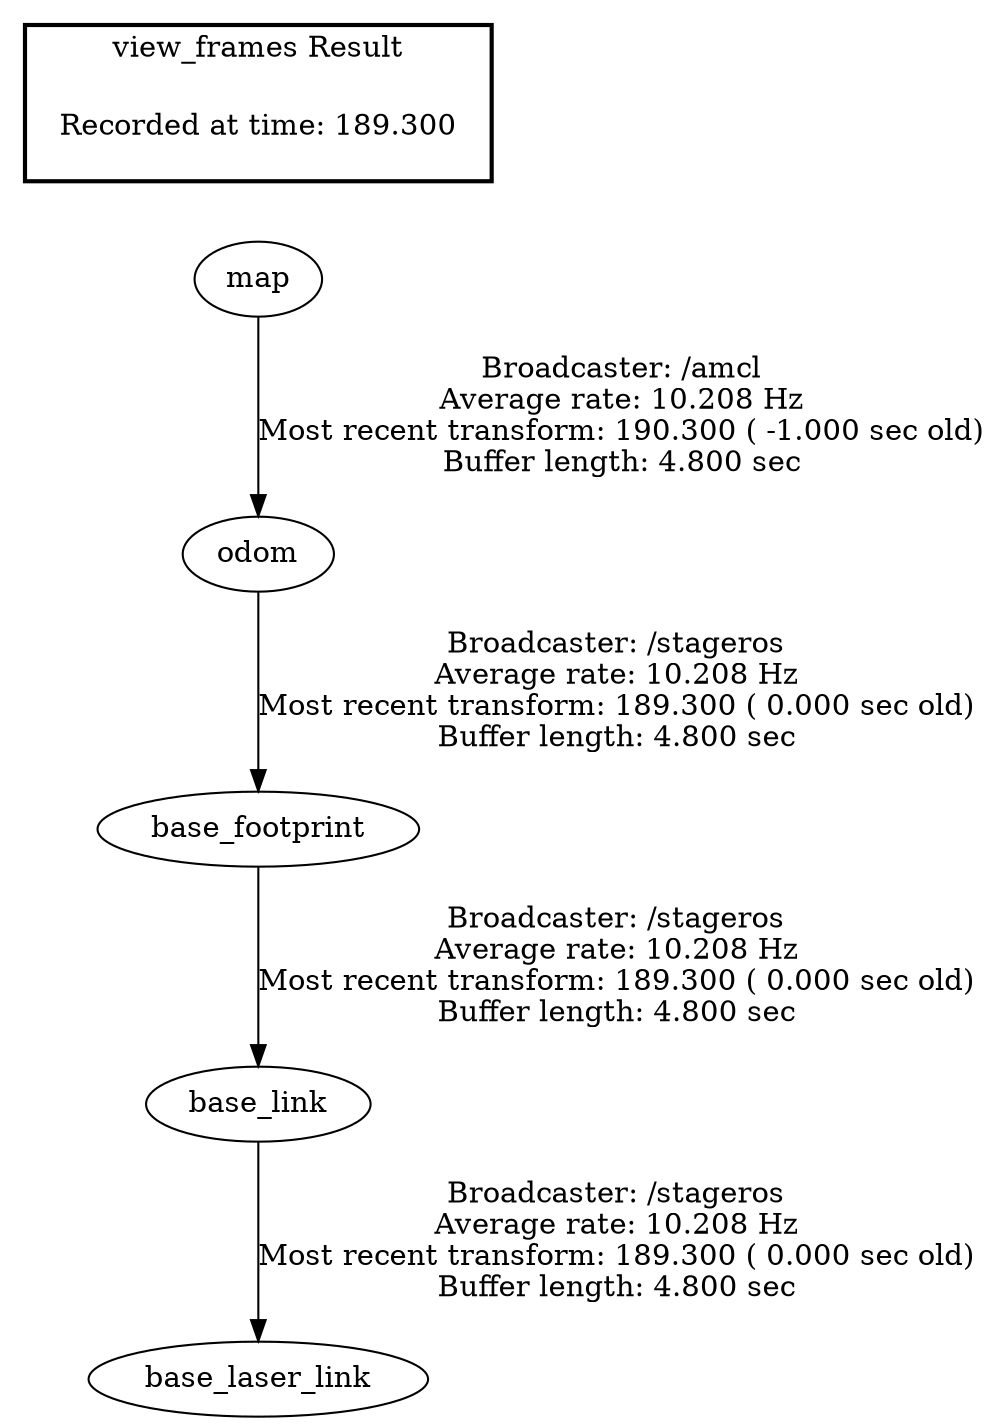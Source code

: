 digraph G {
"base_link" -> "base_laser_link"[label="Broadcaster: /stageros\nAverage rate: 10.208 Hz\nMost recent transform: 189.300 ( 0.000 sec old)\nBuffer length: 4.800 sec\n"];
"base_footprint" -> "base_link"[label="Broadcaster: /stageros\nAverage rate: 10.208 Hz\nMost recent transform: 189.300 ( 0.000 sec old)\nBuffer length: 4.800 sec\n"];
"map" -> "odom"[label="Broadcaster: /amcl\nAverage rate: 10.208 Hz\nMost recent transform: 190.300 ( -1.000 sec old)\nBuffer length: 4.800 sec\n"];
"odom" -> "base_footprint"[label="Broadcaster: /stageros\nAverage rate: 10.208 Hz\nMost recent transform: 189.300 ( 0.000 sec old)\nBuffer length: 4.800 sec\n"];
edge [style=invis];
 subgraph cluster_legend { style=bold; color=black; label ="view_frames Result";
"Recorded at time: 189.300"[ shape=plaintext ] ;
 }->"map";
}